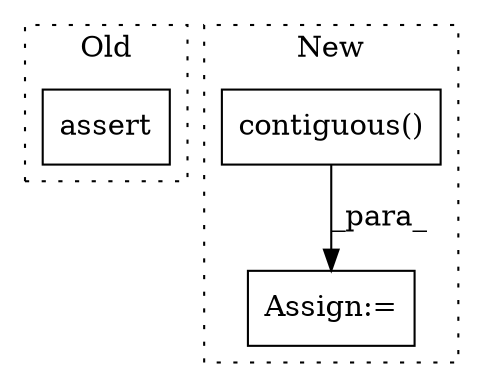 digraph G {
subgraph cluster0 {
1 [label="assert" a="65" s="14808" l="7" shape="box"];
label = "Old";
style="dotted";
}
subgraph cluster1 {
2 [label="contiguous()" a="75" s="14786" l="18" shape="box"];
3 [label="Assign:=" a="68" s="14783" l="3" shape="box"];
label = "New";
style="dotted";
}
2 -> 3 [label="_para_"];
}
